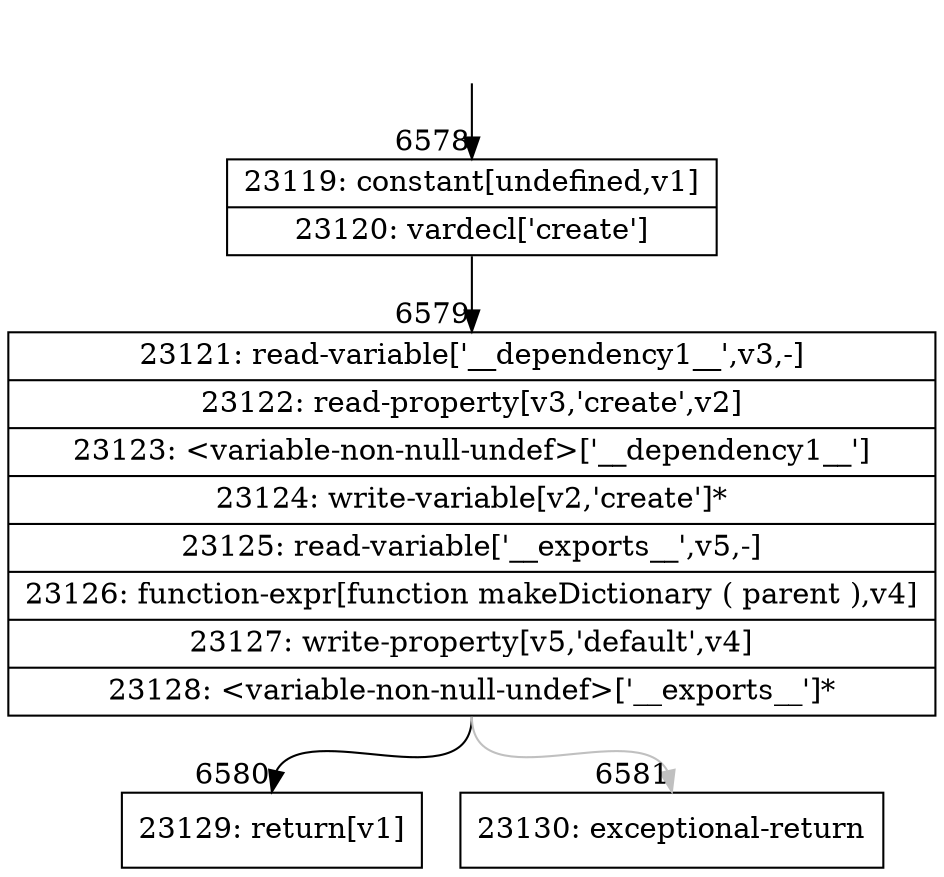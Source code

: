 digraph {
rankdir="TD"
BB_entry539[shape=none,label=""];
BB_entry539 -> BB6578 [tailport=s, headport=n, headlabel="    6578"]
BB6578 [shape=record label="{23119: constant[undefined,v1]|23120: vardecl['create']}" ] 
BB6578 -> BB6579 [tailport=s, headport=n, headlabel="      6579"]
BB6579 [shape=record label="{23121: read-variable['__dependency1__',v3,-]|23122: read-property[v3,'create',v2]|23123: \<variable-non-null-undef\>['__dependency1__']|23124: write-variable[v2,'create']*|23125: read-variable['__exports__',v5,-]|23126: function-expr[function makeDictionary ( parent ),v4]|23127: write-property[v5,'default',v4]|23128: \<variable-non-null-undef\>['__exports__']*}" ] 
BB6579 -> BB6580 [tailport=s, headport=n, headlabel="      6580"]
BB6579 -> BB6581 [tailport=s, headport=n, color=gray, headlabel="      6581"]
BB6580 [shape=record label="{23129: return[v1]}" ] 
BB6581 [shape=record label="{23130: exceptional-return}" ] 
//#$~ 12273
}
